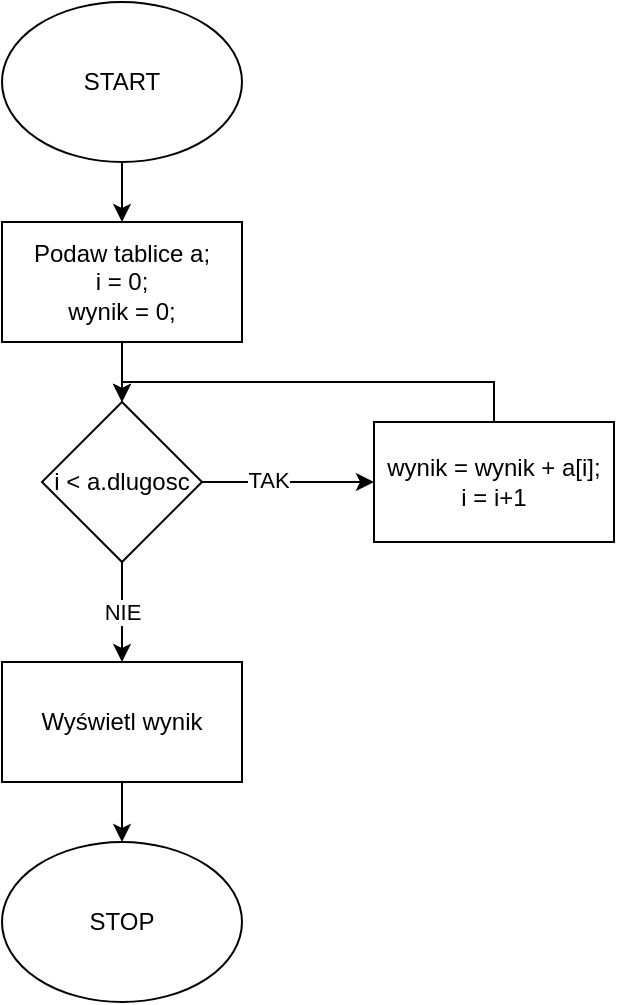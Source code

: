 <mxfile version="20.8.20" type="github">
  <diagram id="C5RBs43oDa-KdzZeNtuy" name="Page-1">
    <mxGraphModel dx="1050" dy="549" grid="1" gridSize="10" guides="1" tooltips="1" connect="1" arrows="1" fold="1" page="1" pageScale="1" pageWidth="827" pageHeight="1169" math="0" shadow="0">
      <root>
        <mxCell id="WIyWlLk6GJQsqaUBKTNV-0" />
        <mxCell id="WIyWlLk6GJQsqaUBKTNV-1" parent="WIyWlLk6GJQsqaUBKTNV-0" />
        <mxCell id="C9AXKPHVNTg6hDH__SYs-3" value="" style="edgeStyle=orthogonalEdgeStyle;rounded=0;orthogonalLoop=1;jettySize=auto;html=1;" edge="1" parent="WIyWlLk6GJQsqaUBKTNV-1" source="C9AXKPHVNTg6hDH__SYs-0" target="C9AXKPHVNTg6hDH__SYs-2">
          <mxGeometry relative="1" as="geometry" />
        </mxCell>
        <mxCell id="C9AXKPHVNTg6hDH__SYs-0" value="START" style="ellipse;whiteSpace=wrap;html=1;" vertex="1" parent="WIyWlLk6GJQsqaUBKTNV-1">
          <mxGeometry x="294" y="40" width="120" height="80" as="geometry" />
        </mxCell>
        <mxCell id="C9AXKPHVNTg6hDH__SYs-1" value="STOP" style="ellipse;whiteSpace=wrap;html=1;" vertex="1" parent="WIyWlLk6GJQsqaUBKTNV-1">
          <mxGeometry x="294" y="460" width="120" height="80" as="geometry" />
        </mxCell>
        <mxCell id="C9AXKPHVNTg6hDH__SYs-5" value="" style="edgeStyle=orthogonalEdgeStyle;rounded=0;orthogonalLoop=1;jettySize=auto;html=1;" edge="1" parent="WIyWlLk6GJQsqaUBKTNV-1" source="C9AXKPHVNTg6hDH__SYs-2" target="C9AXKPHVNTg6hDH__SYs-4">
          <mxGeometry relative="1" as="geometry" />
        </mxCell>
        <mxCell id="C9AXKPHVNTg6hDH__SYs-2" value="Podaw tablice a;&lt;br&gt;i = 0;&lt;br&gt;wynik = 0;" style="rounded=0;whiteSpace=wrap;html=1;" vertex="1" parent="WIyWlLk6GJQsqaUBKTNV-1">
          <mxGeometry x="294" y="150" width="120" height="60" as="geometry" />
        </mxCell>
        <mxCell id="C9AXKPHVNTg6hDH__SYs-7" value="NIE" style="edgeStyle=orthogonalEdgeStyle;rounded=0;orthogonalLoop=1;jettySize=auto;html=1;" edge="1" parent="WIyWlLk6GJQsqaUBKTNV-1" source="C9AXKPHVNTg6hDH__SYs-4" target="C9AXKPHVNTg6hDH__SYs-6">
          <mxGeometry relative="1" as="geometry" />
        </mxCell>
        <mxCell id="C9AXKPHVNTg6hDH__SYs-10" value="" style="edgeStyle=orthogonalEdgeStyle;rounded=0;orthogonalLoop=1;jettySize=auto;html=1;" edge="1" parent="WIyWlLk6GJQsqaUBKTNV-1" source="C9AXKPHVNTg6hDH__SYs-4" target="C9AXKPHVNTg6hDH__SYs-9">
          <mxGeometry relative="1" as="geometry" />
        </mxCell>
        <mxCell id="C9AXKPHVNTg6hDH__SYs-11" value="TAK" style="edgeLabel;html=1;align=center;verticalAlign=middle;resizable=0;points=[];" vertex="1" connectable="0" parent="C9AXKPHVNTg6hDH__SYs-10">
          <mxGeometry x="-0.237" y="1" relative="1" as="geometry">
            <mxPoint as="offset" />
          </mxGeometry>
        </mxCell>
        <mxCell id="C9AXKPHVNTg6hDH__SYs-4" value="i &amp;lt; a.dlugosc" style="rhombus;whiteSpace=wrap;html=1;" vertex="1" parent="WIyWlLk6GJQsqaUBKTNV-1">
          <mxGeometry x="314" y="240" width="80" height="80" as="geometry" />
        </mxCell>
        <mxCell id="C9AXKPHVNTg6hDH__SYs-8" value="" style="edgeStyle=orthogonalEdgeStyle;rounded=0;orthogonalLoop=1;jettySize=auto;html=1;" edge="1" parent="WIyWlLk6GJQsqaUBKTNV-1" source="C9AXKPHVNTg6hDH__SYs-6" target="C9AXKPHVNTg6hDH__SYs-1">
          <mxGeometry relative="1" as="geometry" />
        </mxCell>
        <mxCell id="C9AXKPHVNTg6hDH__SYs-6" value="Wyświetl wynik" style="rounded=0;whiteSpace=wrap;html=1;" vertex="1" parent="WIyWlLk6GJQsqaUBKTNV-1">
          <mxGeometry x="294" y="370" width="120" height="60" as="geometry" />
        </mxCell>
        <mxCell id="C9AXKPHVNTg6hDH__SYs-12" style="edgeStyle=orthogonalEdgeStyle;rounded=0;orthogonalLoop=1;jettySize=auto;html=1;entryX=0.5;entryY=0;entryDx=0;entryDy=0;" edge="1" parent="WIyWlLk6GJQsqaUBKTNV-1" source="C9AXKPHVNTg6hDH__SYs-9" target="C9AXKPHVNTg6hDH__SYs-4">
          <mxGeometry relative="1" as="geometry">
            <mxPoint x="350" y="230" as="targetPoint" />
            <Array as="points">
              <mxPoint x="540" y="230" />
              <mxPoint x="354" y="230" />
            </Array>
          </mxGeometry>
        </mxCell>
        <mxCell id="C9AXKPHVNTg6hDH__SYs-9" value="wynik = wynik + a[i];&lt;br&gt;i = i+1" style="rounded=0;whiteSpace=wrap;html=1;" vertex="1" parent="WIyWlLk6GJQsqaUBKTNV-1">
          <mxGeometry x="480" y="250" width="120" height="60" as="geometry" />
        </mxCell>
      </root>
    </mxGraphModel>
  </diagram>
</mxfile>
